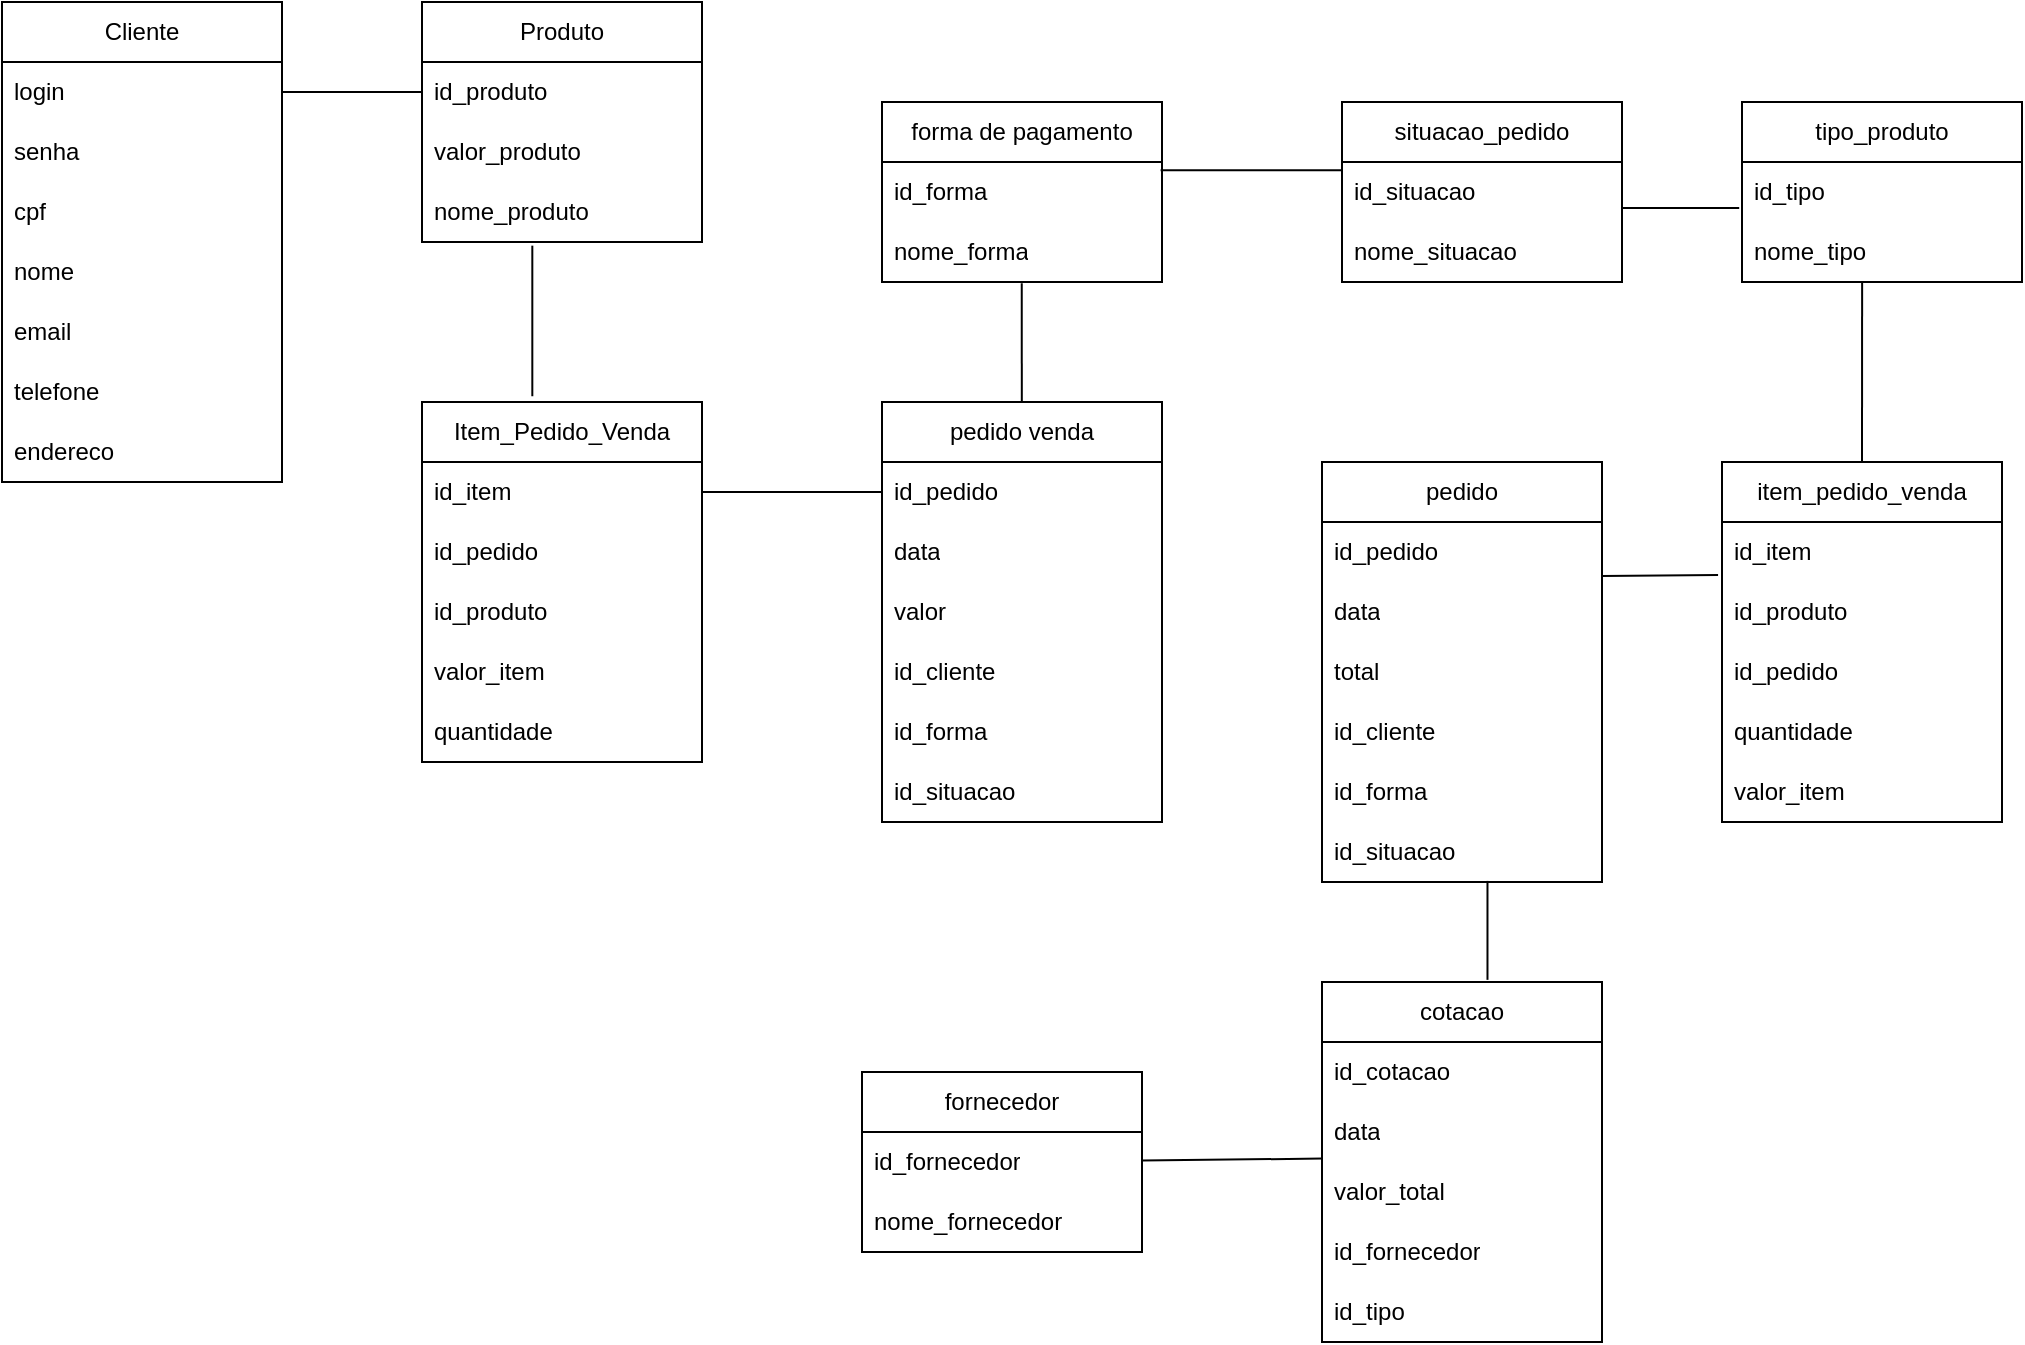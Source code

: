 <mxfile version="21.7.5" type="device">
  <diagram id="C5RBs43oDa-KdzZeNtuy" name="Page-1">
    <mxGraphModel dx="1949" dy="1887" grid="1" gridSize="10" guides="1" tooltips="1" connect="1" arrows="1" fold="1" page="1" pageScale="1" pageWidth="827" pageHeight="1169" math="0" shadow="0">
      <root>
        <mxCell id="WIyWlLk6GJQsqaUBKTNV-0" />
        <mxCell id="WIyWlLk6GJQsqaUBKTNV-1" parent="WIyWlLk6GJQsqaUBKTNV-0" />
        <mxCell id="m7vzuM5PY0JwFU99k-7x-0" value="Cliente" style="swimlane;fontStyle=0;childLayout=stackLayout;horizontal=1;startSize=30;horizontalStack=0;resizeParent=1;resizeParentMax=0;resizeLast=0;collapsible=1;marginBottom=0;whiteSpace=wrap;html=1;" vertex="1" parent="WIyWlLk6GJQsqaUBKTNV-1">
          <mxGeometry x="-300" y="-150" width="140" height="240" as="geometry" />
        </mxCell>
        <mxCell id="m7vzuM5PY0JwFU99k-7x-1" value="login" style="text;strokeColor=none;fillColor=none;align=left;verticalAlign=middle;spacingLeft=4;spacingRight=4;overflow=hidden;points=[[0,0.5],[1,0.5]];portConstraint=eastwest;rotatable=0;whiteSpace=wrap;html=1;" vertex="1" parent="m7vzuM5PY0JwFU99k-7x-0">
          <mxGeometry y="30" width="140" height="30" as="geometry" />
        </mxCell>
        <mxCell id="m7vzuM5PY0JwFU99k-7x-2" value="senha&lt;span style=&quot;white-space: pre;&quot;&gt;&#x9;&lt;/span&gt;" style="text;strokeColor=none;fillColor=none;align=left;verticalAlign=middle;spacingLeft=4;spacingRight=4;overflow=hidden;points=[[0,0.5],[1,0.5]];portConstraint=eastwest;rotatable=0;whiteSpace=wrap;html=1;" vertex="1" parent="m7vzuM5PY0JwFU99k-7x-0">
          <mxGeometry y="60" width="140" height="30" as="geometry" />
        </mxCell>
        <mxCell id="m7vzuM5PY0JwFU99k-7x-3" value="cpf" style="text;strokeColor=none;fillColor=none;align=left;verticalAlign=middle;spacingLeft=4;spacingRight=4;overflow=hidden;points=[[0,0.5],[1,0.5]];portConstraint=eastwest;rotatable=0;whiteSpace=wrap;html=1;" vertex="1" parent="m7vzuM5PY0JwFU99k-7x-0">
          <mxGeometry y="90" width="140" height="30" as="geometry" />
        </mxCell>
        <mxCell id="m7vzuM5PY0JwFU99k-7x-4" value="nome" style="text;strokeColor=none;fillColor=none;align=left;verticalAlign=middle;spacingLeft=4;spacingRight=4;overflow=hidden;points=[[0,0.5],[1,0.5]];portConstraint=eastwest;rotatable=0;whiteSpace=wrap;html=1;" vertex="1" parent="m7vzuM5PY0JwFU99k-7x-0">
          <mxGeometry y="120" width="140" height="30" as="geometry" />
        </mxCell>
        <mxCell id="m7vzuM5PY0JwFU99k-7x-5" value="email" style="text;strokeColor=none;fillColor=none;align=left;verticalAlign=middle;spacingLeft=4;spacingRight=4;overflow=hidden;points=[[0,0.5],[1,0.5]];portConstraint=eastwest;rotatable=0;whiteSpace=wrap;html=1;" vertex="1" parent="m7vzuM5PY0JwFU99k-7x-0">
          <mxGeometry y="150" width="140" height="30" as="geometry" />
        </mxCell>
        <mxCell id="m7vzuM5PY0JwFU99k-7x-6" value="telefone" style="text;strokeColor=none;fillColor=none;align=left;verticalAlign=middle;spacingLeft=4;spacingRight=4;overflow=hidden;points=[[0,0.5],[1,0.5]];portConstraint=eastwest;rotatable=0;whiteSpace=wrap;html=1;" vertex="1" parent="m7vzuM5PY0JwFU99k-7x-0">
          <mxGeometry y="180" width="140" height="30" as="geometry" />
        </mxCell>
        <mxCell id="m7vzuM5PY0JwFU99k-7x-7" value="endereco" style="text;strokeColor=none;fillColor=none;align=left;verticalAlign=middle;spacingLeft=4;spacingRight=4;overflow=hidden;points=[[0,0.5],[1,0.5]];portConstraint=eastwest;rotatable=0;whiteSpace=wrap;html=1;" vertex="1" parent="m7vzuM5PY0JwFU99k-7x-0">
          <mxGeometry y="210" width="140" height="30" as="geometry" />
        </mxCell>
        <mxCell id="m7vzuM5PY0JwFU99k-7x-8" value="Produto" style="swimlane;fontStyle=0;childLayout=stackLayout;horizontal=1;startSize=30;horizontalStack=0;resizeParent=1;resizeParentMax=0;resizeLast=0;collapsible=1;marginBottom=0;whiteSpace=wrap;html=1;" vertex="1" parent="WIyWlLk6GJQsqaUBKTNV-1">
          <mxGeometry x="-90" y="-150" width="140" height="120" as="geometry" />
        </mxCell>
        <mxCell id="m7vzuM5PY0JwFU99k-7x-9" value="id_produto" style="text;strokeColor=none;fillColor=none;align=left;verticalAlign=middle;spacingLeft=4;spacingRight=4;overflow=hidden;points=[[0,0.5],[1,0.5]];portConstraint=eastwest;rotatable=0;whiteSpace=wrap;html=1;" vertex="1" parent="m7vzuM5PY0JwFU99k-7x-8">
          <mxGeometry y="30" width="140" height="30" as="geometry" />
        </mxCell>
        <mxCell id="m7vzuM5PY0JwFU99k-7x-10" value="valor_produto" style="text;strokeColor=none;fillColor=none;align=left;verticalAlign=middle;spacingLeft=4;spacingRight=4;overflow=hidden;points=[[0,0.5],[1,0.5]];portConstraint=eastwest;rotatable=0;whiteSpace=wrap;html=1;" vertex="1" parent="m7vzuM5PY0JwFU99k-7x-8">
          <mxGeometry y="60" width="140" height="30" as="geometry" />
        </mxCell>
        <mxCell id="m7vzuM5PY0JwFU99k-7x-11" value="nome_produto" style="text;strokeColor=none;fillColor=none;align=left;verticalAlign=middle;spacingLeft=4;spacingRight=4;overflow=hidden;points=[[0,0.5],[1,0.5]];portConstraint=eastwest;rotatable=0;whiteSpace=wrap;html=1;" vertex="1" parent="m7vzuM5PY0JwFU99k-7x-8">
          <mxGeometry y="90" width="140" height="30" as="geometry" />
        </mxCell>
        <mxCell id="m7vzuM5PY0JwFU99k-7x-12" value="Item_Pedido_Venda" style="swimlane;fontStyle=0;childLayout=stackLayout;horizontal=1;startSize=30;horizontalStack=0;resizeParent=1;resizeParentMax=0;resizeLast=0;collapsible=1;marginBottom=0;whiteSpace=wrap;html=1;" vertex="1" parent="WIyWlLk6GJQsqaUBKTNV-1">
          <mxGeometry x="-90" y="50" width="140" height="180" as="geometry" />
        </mxCell>
        <mxCell id="m7vzuM5PY0JwFU99k-7x-13" value="id_item" style="text;strokeColor=none;fillColor=none;align=left;verticalAlign=middle;spacingLeft=4;spacingRight=4;overflow=hidden;points=[[0,0.5],[1,0.5]];portConstraint=eastwest;rotatable=0;whiteSpace=wrap;html=1;" vertex="1" parent="m7vzuM5PY0JwFU99k-7x-12">
          <mxGeometry y="30" width="140" height="30" as="geometry" />
        </mxCell>
        <mxCell id="m7vzuM5PY0JwFU99k-7x-14" value="id_pedido" style="text;strokeColor=none;fillColor=none;align=left;verticalAlign=middle;spacingLeft=4;spacingRight=4;overflow=hidden;points=[[0,0.5],[1,0.5]];portConstraint=eastwest;rotatable=0;whiteSpace=wrap;html=1;" vertex="1" parent="m7vzuM5PY0JwFU99k-7x-12">
          <mxGeometry y="60" width="140" height="30" as="geometry" />
        </mxCell>
        <mxCell id="m7vzuM5PY0JwFU99k-7x-15" value="id_produto" style="text;strokeColor=none;fillColor=none;align=left;verticalAlign=middle;spacingLeft=4;spacingRight=4;overflow=hidden;points=[[0,0.5],[1,0.5]];portConstraint=eastwest;rotatable=0;whiteSpace=wrap;html=1;" vertex="1" parent="m7vzuM5PY0JwFU99k-7x-12">
          <mxGeometry y="90" width="140" height="30" as="geometry" />
        </mxCell>
        <mxCell id="m7vzuM5PY0JwFU99k-7x-16" value="valor_item" style="text;strokeColor=none;fillColor=none;align=left;verticalAlign=middle;spacingLeft=4;spacingRight=4;overflow=hidden;points=[[0,0.5],[1,0.5]];portConstraint=eastwest;rotatable=0;whiteSpace=wrap;html=1;" vertex="1" parent="m7vzuM5PY0JwFU99k-7x-12">
          <mxGeometry y="120" width="140" height="30" as="geometry" />
        </mxCell>
        <mxCell id="m7vzuM5PY0JwFU99k-7x-17" value="quantidade" style="text;strokeColor=none;fillColor=none;align=left;verticalAlign=middle;spacingLeft=4;spacingRight=4;overflow=hidden;points=[[0,0.5],[1,0.5]];portConstraint=eastwest;rotatable=0;whiteSpace=wrap;html=1;" vertex="1" parent="m7vzuM5PY0JwFU99k-7x-12">
          <mxGeometry y="150" width="140" height="30" as="geometry" />
        </mxCell>
        <mxCell id="m7vzuM5PY0JwFU99k-7x-18" value="situacao_pedido" style="swimlane;fontStyle=0;childLayout=stackLayout;horizontal=1;startSize=30;horizontalStack=0;resizeParent=1;resizeParentMax=0;resizeLast=0;collapsible=1;marginBottom=0;whiteSpace=wrap;html=1;" vertex="1" parent="WIyWlLk6GJQsqaUBKTNV-1">
          <mxGeometry x="370" y="-100" width="140" height="90" as="geometry" />
        </mxCell>
        <mxCell id="m7vzuM5PY0JwFU99k-7x-19" value="id_situacao" style="text;strokeColor=none;fillColor=none;align=left;verticalAlign=middle;spacingLeft=4;spacingRight=4;overflow=hidden;points=[[0,0.5],[1,0.5]];portConstraint=eastwest;rotatable=0;whiteSpace=wrap;html=1;" vertex="1" parent="m7vzuM5PY0JwFU99k-7x-18">
          <mxGeometry y="30" width="140" height="30" as="geometry" />
        </mxCell>
        <mxCell id="m7vzuM5PY0JwFU99k-7x-20" value="nome_situacao" style="text;strokeColor=none;fillColor=none;align=left;verticalAlign=middle;spacingLeft=4;spacingRight=4;overflow=hidden;points=[[0,0.5],[1,0.5]];portConstraint=eastwest;rotatable=0;whiteSpace=wrap;html=1;" vertex="1" parent="m7vzuM5PY0JwFU99k-7x-18">
          <mxGeometry y="60" width="140" height="30" as="geometry" />
        </mxCell>
        <mxCell id="m7vzuM5PY0JwFU99k-7x-24" value="tipo_produto" style="swimlane;fontStyle=0;childLayout=stackLayout;horizontal=1;startSize=30;horizontalStack=0;resizeParent=1;resizeParentMax=0;resizeLast=0;collapsible=1;marginBottom=0;whiteSpace=wrap;html=1;" vertex="1" parent="WIyWlLk6GJQsqaUBKTNV-1">
          <mxGeometry x="570" y="-100" width="140" height="90" as="geometry" />
        </mxCell>
        <mxCell id="m7vzuM5PY0JwFU99k-7x-25" value="id_tipo" style="text;strokeColor=none;fillColor=none;align=left;verticalAlign=middle;spacingLeft=4;spacingRight=4;overflow=hidden;points=[[0,0.5],[1,0.5]];portConstraint=eastwest;rotatable=0;whiteSpace=wrap;html=1;" vertex="1" parent="m7vzuM5PY0JwFU99k-7x-24">
          <mxGeometry y="30" width="140" height="30" as="geometry" />
        </mxCell>
        <mxCell id="m7vzuM5PY0JwFU99k-7x-26" value="nome_tipo" style="text;strokeColor=none;fillColor=none;align=left;verticalAlign=middle;spacingLeft=4;spacingRight=4;overflow=hidden;points=[[0,0.5],[1,0.5]];portConstraint=eastwest;rotatable=0;whiteSpace=wrap;html=1;" vertex="1" parent="m7vzuM5PY0JwFU99k-7x-24">
          <mxGeometry y="60" width="140" height="30" as="geometry" />
        </mxCell>
        <mxCell id="m7vzuM5PY0JwFU99k-7x-27" value="forma de pagamento" style="swimlane;fontStyle=0;childLayout=stackLayout;horizontal=1;startSize=30;horizontalStack=0;resizeParent=1;resizeParentMax=0;resizeLast=0;collapsible=1;marginBottom=0;whiteSpace=wrap;html=1;" vertex="1" parent="WIyWlLk6GJQsqaUBKTNV-1">
          <mxGeometry x="140" y="-100" width="140" height="90" as="geometry" />
        </mxCell>
        <mxCell id="m7vzuM5PY0JwFU99k-7x-28" value="id_forma" style="text;strokeColor=none;fillColor=none;align=left;verticalAlign=middle;spacingLeft=4;spacingRight=4;overflow=hidden;points=[[0,0.5],[1,0.5]];portConstraint=eastwest;rotatable=0;whiteSpace=wrap;html=1;" vertex="1" parent="m7vzuM5PY0JwFU99k-7x-27">
          <mxGeometry y="30" width="140" height="30" as="geometry" />
        </mxCell>
        <mxCell id="m7vzuM5PY0JwFU99k-7x-29" value="nome_forma" style="text;strokeColor=none;fillColor=none;align=left;verticalAlign=middle;spacingLeft=4;spacingRight=4;overflow=hidden;points=[[0,0.5],[1,0.5]];portConstraint=eastwest;rotatable=0;whiteSpace=wrap;html=1;" vertex="1" parent="m7vzuM5PY0JwFU99k-7x-27">
          <mxGeometry y="60" width="140" height="30" as="geometry" />
        </mxCell>
        <mxCell id="m7vzuM5PY0JwFU99k-7x-30" value="fornecedor" style="swimlane;fontStyle=0;childLayout=stackLayout;horizontal=1;startSize=30;horizontalStack=0;resizeParent=1;resizeParentMax=0;resizeLast=0;collapsible=1;marginBottom=0;whiteSpace=wrap;html=1;" vertex="1" parent="WIyWlLk6GJQsqaUBKTNV-1">
          <mxGeometry x="130" y="385" width="140" height="90" as="geometry" />
        </mxCell>
        <mxCell id="m7vzuM5PY0JwFU99k-7x-31" value="id_fornecedor" style="text;strokeColor=none;fillColor=none;align=left;verticalAlign=middle;spacingLeft=4;spacingRight=4;overflow=hidden;points=[[0,0.5],[1,0.5]];portConstraint=eastwest;rotatable=0;whiteSpace=wrap;html=1;" vertex="1" parent="m7vzuM5PY0JwFU99k-7x-30">
          <mxGeometry y="30" width="140" height="30" as="geometry" />
        </mxCell>
        <mxCell id="m7vzuM5PY0JwFU99k-7x-32" value="nome_fornecedor" style="text;strokeColor=none;fillColor=none;align=left;verticalAlign=middle;spacingLeft=4;spacingRight=4;overflow=hidden;points=[[0,0.5],[1,0.5]];portConstraint=eastwest;rotatable=0;whiteSpace=wrap;html=1;" vertex="1" parent="m7vzuM5PY0JwFU99k-7x-30">
          <mxGeometry y="60" width="140" height="30" as="geometry" />
        </mxCell>
        <mxCell id="m7vzuM5PY0JwFU99k-7x-33" value="pedido venda" style="swimlane;fontStyle=0;childLayout=stackLayout;horizontal=1;startSize=30;horizontalStack=0;resizeParent=1;resizeParentMax=0;resizeLast=0;collapsible=1;marginBottom=0;whiteSpace=wrap;html=1;" vertex="1" parent="WIyWlLk6GJQsqaUBKTNV-1">
          <mxGeometry x="140" y="50" width="140" height="210" as="geometry" />
        </mxCell>
        <mxCell id="m7vzuM5PY0JwFU99k-7x-34" value="id_pedido" style="text;strokeColor=none;fillColor=none;align=left;verticalAlign=middle;spacingLeft=4;spacingRight=4;overflow=hidden;points=[[0,0.5],[1,0.5]];portConstraint=eastwest;rotatable=0;whiteSpace=wrap;html=1;" vertex="1" parent="m7vzuM5PY0JwFU99k-7x-33">
          <mxGeometry y="30" width="140" height="30" as="geometry" />
        </mxCell>
        <mxCell id="m7vzuM5PY0JwFU99k-7x-35" value="data" style="text;strokeColor=none;fillColor=none;align=left;verticalAlign=middle;spacingLeft=4;spacingRight=4;overflow=hidden;points=[[0,0.5],[1,0.5]];portConstraint=eastwest;rotatable=0;whiteSpace=wrap;html=1;" vertex="1" parent="m7vzuM5PY0JwFU99k-7x-33">
          <mxGeometry y="60" width="140" height="30" as="geometry" />
        </mxCell>
        <mxCell id="m7vzuM5PY0JwFU99k-7x-36" value="valor" style="text;strokeColor=none;fillColor=none;align=left;verticalAlign=middle;spacingLeft=4;spacingRight=4;overflow=hidden;points=[[0,0.5],[1,0.5]];portConstraint=eastwest;rotatable=0;whiteSpace=wrap;html=1;" vertex="1" parent="m7vzuM5PY0JwFU99k-7x-33">
          <mxGeometry y="90" width="140" height="30" as="geometry" />
        </mxCell>
        <mxCell id="m7vzuM5PY0JwFU99k-7x-37" value="id_cliente" style="text;strokeColor=none;fillColor=none;align=left;verticalAlign=middle;spacingLeft=4;spacingRight=4;overflow=hidden;points=[[0,0.5],[1,0.5]];portConstraint=eastwest;rotatable=0;whiteSpace=wrap;html=1;" vertex="1" parent="m7vzuM5PY0JwFU99k-7x-33">
          <mxGeometry y="120" width="140" height="30" as="geometry" />
        </mxCell>
        <mxCell id="m7vzuM5PY0JwFU99k-7x-38" value="id_forma" style="text;strokeColor=none;fillColor=none;align=left;verticalAlign=middle;spacingLeft=4;spacingRight=4;overflow=hidden;points=[[0,0.5],[1,0.5]];portConstraint=eastwest;rotatable=0;whiteSpace=wrap;html=1;" vertex="1" parent="m7vzuM5PY0JwFU99k-7x-33">
          <mxGeometry y="150" width="140" height="30" as="geometry" />
        </mxCell>
        <mxCell id="m7vzuM5PY0JwFU99k-7x-39" value="id_situacao" style="text;strokeColor=none;fillColor=none;align=left;verticalAlign=middle;spacingLeft=4;spacingRight=4;overflow=hidden;points=[[0,0.5],[1,0.5]];portConstraint=eastwest;rotatable=0;whiteSpace=wrap;html=1;" vertex="1" parent="m7vzuM5PY0JwFU99k-7x-33">
          <mxGeometry y="180" width="140" height="30" as="geometry" />
        </mxCell>
        <mxCell id="m7vzuM5PY0JwFU99k-7x-41" value="item_pedido_venda" style="swimlane;fontStyle=0;childLayout=stackLayout;horizontal=1;startSize=30;horizontalStack=0;resizeParent=1;resizeParentMax=0;resizeLast=0;collapsible=1;marginBottom=0;whiteSpace=wrap;html=1;" vertex="1" parent="WIyWlLk6GJQsqaUBKTNV-1">
          <mxGeometry x="560" y="80" width="140" height="180" as="geometry" />
        </mxCell>
        <mxCell id="m7vzuM5PY0JwFU99k-7x-42" value="id_item" style="text;strokeColor=none;fillColor=none;align=left;verticalAlign=middle;spacingLeft=4;spacingRight=4;overflow=hidden;points=[[0,0.5],[1,0.5]];portConstraint=eastwest;rotatable=0;whiteSpace=wrap;html=1;" vertex="1" parent="m7vzuM5PY0JwFU99k-7x-41">
          <mxGeometry y="30" width="140" height="30" as="geometry" />
        </mxCell>
        <mxCell id="m7vzuM5PY0JwFU99k-7x-43" value="id_produto" style="text;strokeColor=none;fillColor=none;align=left;verticalAlign=middle;spacingLeft=4;spacingRight=4;overflow=hidden;points=[[0,0.5],[1,0.5]];portConstraint=eastwest;rotatable=0;whiteSpace=wrap;html=1;" vertex="1" parent="m7vzuM5PY0JwFU99k-7x-41">
          <mxGeometry y="60" width="140" height="30" as="geometry" />
        </mxCell>
        <mxCell id="m7vzuM5PY0JwFU99k-7x-44" value="id_pedido" style="text;strokeColor=none;fillColor=none;align=left;verticalAlign=middle;spacingLeft=4;spacingRight=4;overflow=hidden;points=[[0,0.5],[1,0.5]];portConstraint=eastwest;rotatable=0;whiteSpace=wrap;html=1;" vertex="1" parent="m7vzuM5PY0JwFU99k-7x-41">
          <mxGeometry y="90" width="140" height="30" as="geometry" />
        </mxCell>
        <mxCell id="m7vzuM5PY0JwFU99k-7x-45" value="quantidade" style="text;strokeColor=none;fillColor=none;align=left;verticalAlign=middle;spacingLeft=4;spacingRight=4;overflow=hidden;points=[[0,0.5],[1,0.5]];portConstraint=eastwest;rotatable=0;whiteSpace=wrap;html=1;" vertex="1" parent="m7vzuM5PY0JwFU99k-7x-41">
          <mxGeometry y="120" width="140" height="30" as="geometry" />
        </mxCell>
        <mxCell id="m7vzuM5PY0JwFU99k-7x-46" value="valor_item" style="text;strokeColor=none;fillColor=none;align=left;verticalAlign=middle;spacingLeft=4;spacingRight=4;overflow=hidden;points=[[0,0.5],[1,0.5]];portConstraint=eastwest;rotatable=0;whiteSpace=wrap;html=1;" vertex="1" parent="m7vzuM5PY0JwFU99k-7x-41">
          <mxGeometry y="150" width="140" height="30" as="geometry" />
        </mxCell>
        <mxCell id="m7vzuM5PY0JwFU99k-7x-47" value="pedido" style="swimlane;fontStyle=0;childLayout=stackLayout;horizontal=1;startSize=30;horizontalStack=0;resizeParent=1;resizeParentMax=0;resizeLast=0;collapsible=1;marginBottom=0;whiteSpace=wrap;html=1;" vertex="1" parent="WIyWlLk6GJQsqaUBKTNV-1">
          <mxGeometry x="360" y="80" width="140" height="210" as="geometry" />
        </mxCell>
        <mxCell id="m7vzuM5PY0JwFU99k-7x-48" value="id_pedido" style="text;strokeColor=none;fillColor=none;align=left;verticalAlign=middle;spacingLeft=4;spacingRight=4;overflow=hidden;points=[[0,0.5],[1,0.5]];portConstraint=eastwest;rotatable=0;whiteSpace=wrap;html=1;" vertex="1" parent="m7vzuM5PY0JwFU99k-7x-47">
          <mxGeometry y="30" width="140" height="30" as="geometry" />
        </mxCell>
        <mxCell id="m7vzuM5PY0JwFU99k-7x-49" value="data" style="text;strokeColor=none;fillColor=none;align=left;verticalAlign=middle;spacingLeft=4;spacingRight=4;overflow=hidden;points=[[0,0.5],[1,0.5]];portConstraint=eastwest;rotatable=0;whiteSpace=wrap;html=1;" vertex="1" parent="m7vzuM5PY0JwFU99k-7x-47">
          <mxGeometry y="60" width="140" height="30" as="geometry" />
        </mxCell>
        <mxCell id="m7vzuM5PY0JwFU99k-7x-50" value="total" style="text;strokeColor=none;fillColor=none;align=left;verticalAlign=middle;spacingLeft=4;spacingRight=4;overflow=hidden;points=[[0,0.5],[1,0.5]];portConstraint=eastwest;rotatable=0;whiteSpace=wrap;html=1;" vertex="1" parent="m7vzuM5PY0JwFU99k-7x-47">
          <mxGeometry y="90" width="140" height="30" as="geometry" />
        </mxCell>
        <mxCell id="m7vzuM5PY0JwFU99k-7x-51" value="id_cliente" style="text;strokeColor=none;fillColor=none;align=left;verticalAlign=middle;spacingLeft=4;spacingRight=4;overflow=hidden;points=[[0,0.5],[1,0.5]];portConstraint=eastwest;rotatable=0;whiteSpace=wrap;html=1;" vertex="1" parent="m7vzuM5PY0JwFU99k-7x-47">
          <mxGeometry y="120" width="140" height="30" as="geometry" />
        </mxCell>
        <mxCell id="m7vzuM5PY0JwFU99k-7x-52" value="id_forma" style="text;strokeColor=none;fillColor=none;align=left;verticalAlign=middle;spacingLeft=4;spacingRight=4;overflow=hidden;points=[[0,0.5],[1,0.5]];portConstraint=eastwest;rotatable=0;whiteSpace=wrap;html=1;" vertex="1" parent="m7vzuM5PY0JwFU99k-7x-47">
          <mxGeometry y="150" width="140" height="30" as="geometry" />
        </mxCell>
        <mxCell id="m7vzuM5PY0JwFU99k-7x-53" value="id_situacao" style="text;strokeColor=none;fillColor=none;align=left;verticalAlign=middle;spacingLeft=4;spacingRight=4;overflow=hidden;points=[[0,0.5],[1,0.5]];portConstraint=eastwest;rotatable=0;whiteSpace=wrap;html=1;" vertex="1" parent="m7vzuM5PY0JwFU99k-7x-47">
          <mxGeometry y="180" width="140" height="30" as="geometry" />
        </mxCell>
        <mxCell id="m7vzuM5PY0JwFU99k-7x-54" value="cotacao" style="swimlane;fontStyle=0;childLayout=stackLayout;horizontal=1;startSize=30;horizontalStack=0;resizeParent=1;resizeParentMax=0;resizeLast=0;collapsible=1;marginBottom=0;whiteSpace=wrap;html=1;" vertex="1" parent="WIyWlLk6GJQsqaUBKTNV-1">
          <mxGeometry x="360" y="340" width="140" height="180" as="geometry" />
        </mxCell>
        <mxCell id="m7vzuM5PY0JwFU99k-7x-55" value="id_cotacao" style="text;strokeColor=none;fillColor=none;align=left;verticalAlign=middle;spacingLeft=4;spacingRight=4;overflow=hidden;points=[[0,0.5],[1,0.5]];portConstraint=eastwest;rotatable=0;whiteSpace=wrap;html=1;" vertex="1" parent="m7vzuM5PY0JwFU99k-7x-54">
          <mxGeometry y="30" width="140" height="30" as="geometry" />
        </mxCell>
        <mxCell id="m7vzuM5PY0JwFU99k-7x-56" value="data" style="text;strokeColor=none;fillColor=none;align=left;verticalAlign=middle;spacingLeft=4;spacingRight=4;overflow=hidden;points=[[0,0.5],[1,0.5]];portConstraint=eastwest;rotatable=0;whiteSpace=wrap;html=1;" vertex="1" parent="m7vzuM5PY0JwFU99k-7x-54">
          <mxGeometry y="60" width="140" height="30" as="geometry" />
        </mxCell>
        <mxCell id="m7vzuM5PY0JwFU99k-7x-57" value="valor_total" style="text;strokeColor=none;fillColor=none;align=left;verticalAlign=middle;spacingLeft=4;spacingRight=4;overflow=hidden;points=[[0,0.5],[1,0.5]];portConstraint=eastwest;rotatable=0;whiteSpace=wrap;html=1;" vertex="1" parent="m7vzuM5PY0JwFU99k-7x-54">
          <mxGeometry y="90" width="140" height="30" as="geometry" />
        </mxCell>
        <mxCell id="m7vzuM5PY0JwFU99k-7x-58" value="id_fornecedor" style="text;strokeColor=none;fillColor=none;align=left;verticalAlign=middle;spacingLeft=4;spacingRight=4;overflow=hidden;points=[[0,0.5],[1,0.5]];portConstraint=eastwest;rotatable=0;whiteSpace=wrap;html=1;" vertex="1" parent="m7vzuM5PY0JwFU99k-7x-54">
          <mxGeometry y="120" width="140" height="30" as="geometry" />
        </mxCell>
        <mxCell id="m7vzuM5PY0JwFU99k-7x-59" value="id_tipo" style="text;strokeColor=none;fillColor=none;align=left;verticalAlign=middle;spacingLeft=4;spacingRight=4;overflow=hidden;points=[[0,0.5],[1,0.5]];portConstraint=eastwest;rotatable=0;whiteSpace=wrap;html=1;" vertex="1" parent="m7vzuM5PY0JwFU99k-7x-54">
          <mxGeometry y="150" width="140" height="30" as="geometry" />
        </mxCell>
        <mxCell id="m7vzuM5PY0JwFU99k-7x-60" value="" style="endArrow=none;html=1;rounded=0;entryX=0;entryY=0.5;entryDx=0;entryDy=0;exitX=1;exitY=0.5;exitDx=0;exitDy=0;" edge="1" parent="WIyWlLk6GJQsqaUBKTNV-1" source="m7vzuM5PY0JwFU99k-7x-13" target="m7vzuM5PY0JwFU99k-7x-34">
          <mxGeometry width="50" height="50" relative="1" as="geometry">
            <mxPoint x="60" y="130" as="sourcePoint" />
            <mxPoint x="110" y="80" as="targetPoint" />
          </mxGeometry>
        </mxCell>
        <mxCell id="m7vzuM5PY0JwFU99k-7x-62" value="" style="endArrow=none;html=1;rounded=0;exitX=1;exitY=0.5;exitDx=0;exitDy=0;entryX=0;entryY=0.5;entryDx=0;entryDy=0;" edge="1" parent="WIyWlLk6GJQsqaUBKTNV-1" source="m7vzuM5PY0JwFU99k-7x-1" target="m7vzuM5PY0JwFU99k-7x-9">
          <mxGeometry width="50" height="50" relative="1" as="geometry">
            <mxPoint x="240" y="150" as="sourcePoint" />
            <mxPoint x="290" y="100" as="targetPoint" />
          </mxGeometry>
        </mxCell>
        <mxCell id="m7vzuM5PY0JwFU99k-7x-63" value="" style="endArrow=none;html=1;rounded=0;entryX=0.394;entryY=1.061;entryDx=0;entryDy=0;entryPerimeter=0;exitX=0.394;exitY=-0.016;exitDx=0;exitDy=0;exitPerimeter=0;" edge="1" parent="WIyWlLk6GJQsqaUBKTNV-1" source="m7vzuM5PY0JwFU99k-7x-12" target="m7vzuM5PY0JwFU99k-7x-11">
          <mxGeometry width="50" height="50" relative="1" as="geometry">
            <mxPoint x="60" y="10" as="sourcePoint" />
            <mxPoint x="290" y="100" as="targetPoint" />
          </mxGeometry>
        </mxCell>
        <mxCell id="m7vzuM5PY0JwFU99k-7x-64" value="" style="endArrow=none;html=1;rounded=0;entryX=0.499;entryY=1.022;entryDx=0;entryDy=0;entryPerimeter=0;" edge="1" parent="WIyWlLk6GJQsqaUBKTNV-1" source="m7vzuM5PY0JwFU99k-7x-33" target="m7vzuM5PY0JwFU99k-7x-29">
          <mxGeometry width="50" height="50" relative="1" as="geometry">
            <mxPoint x="240" y="150" as="sourcePoint" />
            <mxPoint x="290" y="100" as="targetPoint" />
          </mxGeometry>
        </mxCell>
        <mxCell id="m7vzuM5PY0JwFU99k-7x-65" value="" style="endArrow=none;html=1;rounded=0;entryX=-0.014;entryY=-0.116;entryDx=0;entryDy=0;entryPerimeter=0;" edge="1" parent="WIyWlLk6GJQsqaUBKTNV-1" target="m7vzuM5PY0JwFU99k-7x-43">
          <mxGeometry width="50" height="50" relative="1" as="geometry">
            <mxPoint x="500" y="137" as="sourcePoint" />
            <mxPoint x="290" y="100" as="targetPoint" />
          </mxGeometry>
        </mxCell>
        <mxCell id="m7vzuM5PY0JwFU99k-7x-66" value="" style="endArrow=none;html=1;rounded=0;exitX=0.5;exitY=0;exitDx=0;exitDy=0;entryX=0.429;entryY=1;entryDx=0;entryDy=0;entryPerimeter=0;" edge="1" parent="WIyWlLk6GJQsqaUBKTNV-1" source="m7vzuM5PY0JwFU99k-7x-41" target="m7vzuM5PY0JwFU99k-7x-26">
          <mxGeometry width="50" height="50" relative="1" as="geometry">
            <mxPoint x="510" y="80" as="sourcePoint" />
            <mxPoint x="650" y="20" as="targetPoint" />
          </mxGeometry>
        </mxCell>
        <mxCell id="m7vzuM5PY0JwFU99k-7x-67" value="" style="endArrow=none;html=1;rounded=0;entryX=-0.01;entryY=0.767;entryDx=0;entryDy=0;entryPerimeter=0;exitX=1;exitY=0.767;exitDx=0;exitDy=0;exitPerimeter=0;" edge="1" parent="WIyWlLk6GJQsqaUBKTNV-1" source="m7vzuM5PY0JwFU99k-7x-19" target="m7vzuM5PY0JwFU99k-7x-25">
          <mxGeometry width="50" height="50" relative="1" as="geometry">
            <mxPoint x="510" y="10" as="sourcePoint" />
            <mxPoint x="560" y="-40" as="targetPoint" />
          </mxGeometry>
        </mxCell>
        <mxCell id="m7vzuM5PY0JwFU99k-7x-68" value="" style="endArrow=none;html=1;rounded=0;entryX=0.995;entryY=0.139;entryDx=0;entryDy=0;entryPerimeter=0;exitX=-0.001;exitY=0.139;exitDx=0;exitDy=0;exitPerimeter=0;" edge="1" parent="WIyWlLk6GJQsqaUBKTNV-1" source="m7vzuM5PY0JwFU99k-7x-19" target="m7vzuM5PY0JwFU99k-7x-28">
          <mxGeometry width="50" height="50" relative="1" as="geometry">
            <mxPoint x="240" y="150" as="sourcePoint" />
            <mxPoint x="290" y="100" as="targetPoint" />
          </mxGeometry>
        </mxCell>
        <mxCell id="m7vzuM5PY0JwFU99k-7x-71" value="" style="endArrow=none;html=1;rounded=0;entryX=0.591;entryY=0.982;entryDx=0;entryDy=0;entryPerimeter=0;exitX=0.591;exitY=-0.006;exitDx=0;exitDy=0;exitPerimeter=0;" edge="1" parent="WIyWlLk6GJQsqaUBKTNV-1" source="m7vzuM5PY0JwFU99k-7x-54" target="m7vzuM5PY0JwFU99k-7x-53">
          <mxGeometry width="50" height="50" relative="1" as="geometry">
            <mxPoint x="240" y="380" as="sourcePoint" />
            <mxPoint x="290" y="330" as="targetPoint" />
          </mxGeometry>
        </mxCell>
        <mxCell id="m7vzuM5PY0JwFU99k-7x-74" value="" style="endArrow=none;html=1;rounded=0;entryX=0.003;entryY=-0.057;entryDx=0;entryDy=0;entryPerimeter=0;" edge="1" parent="WIyWlLk6GJQsqaUBKTNV-1" source="m7vzuM5PY0JwFU99k-7x-31" target="m7vzuM5PY0JwFU99k-7x-57">
          <mxGeometry width="50" height="50" relative="1" as="geometry">
            <mxPoint x="160" y="360" as="sourcePoint" />
            <mxPoint x="210" y="310" as="targetPoint" />
          </mxGeometry>
        </mxCell>
      </root>
    </mxGraphModel>
  </diagram>
</mxfile>
